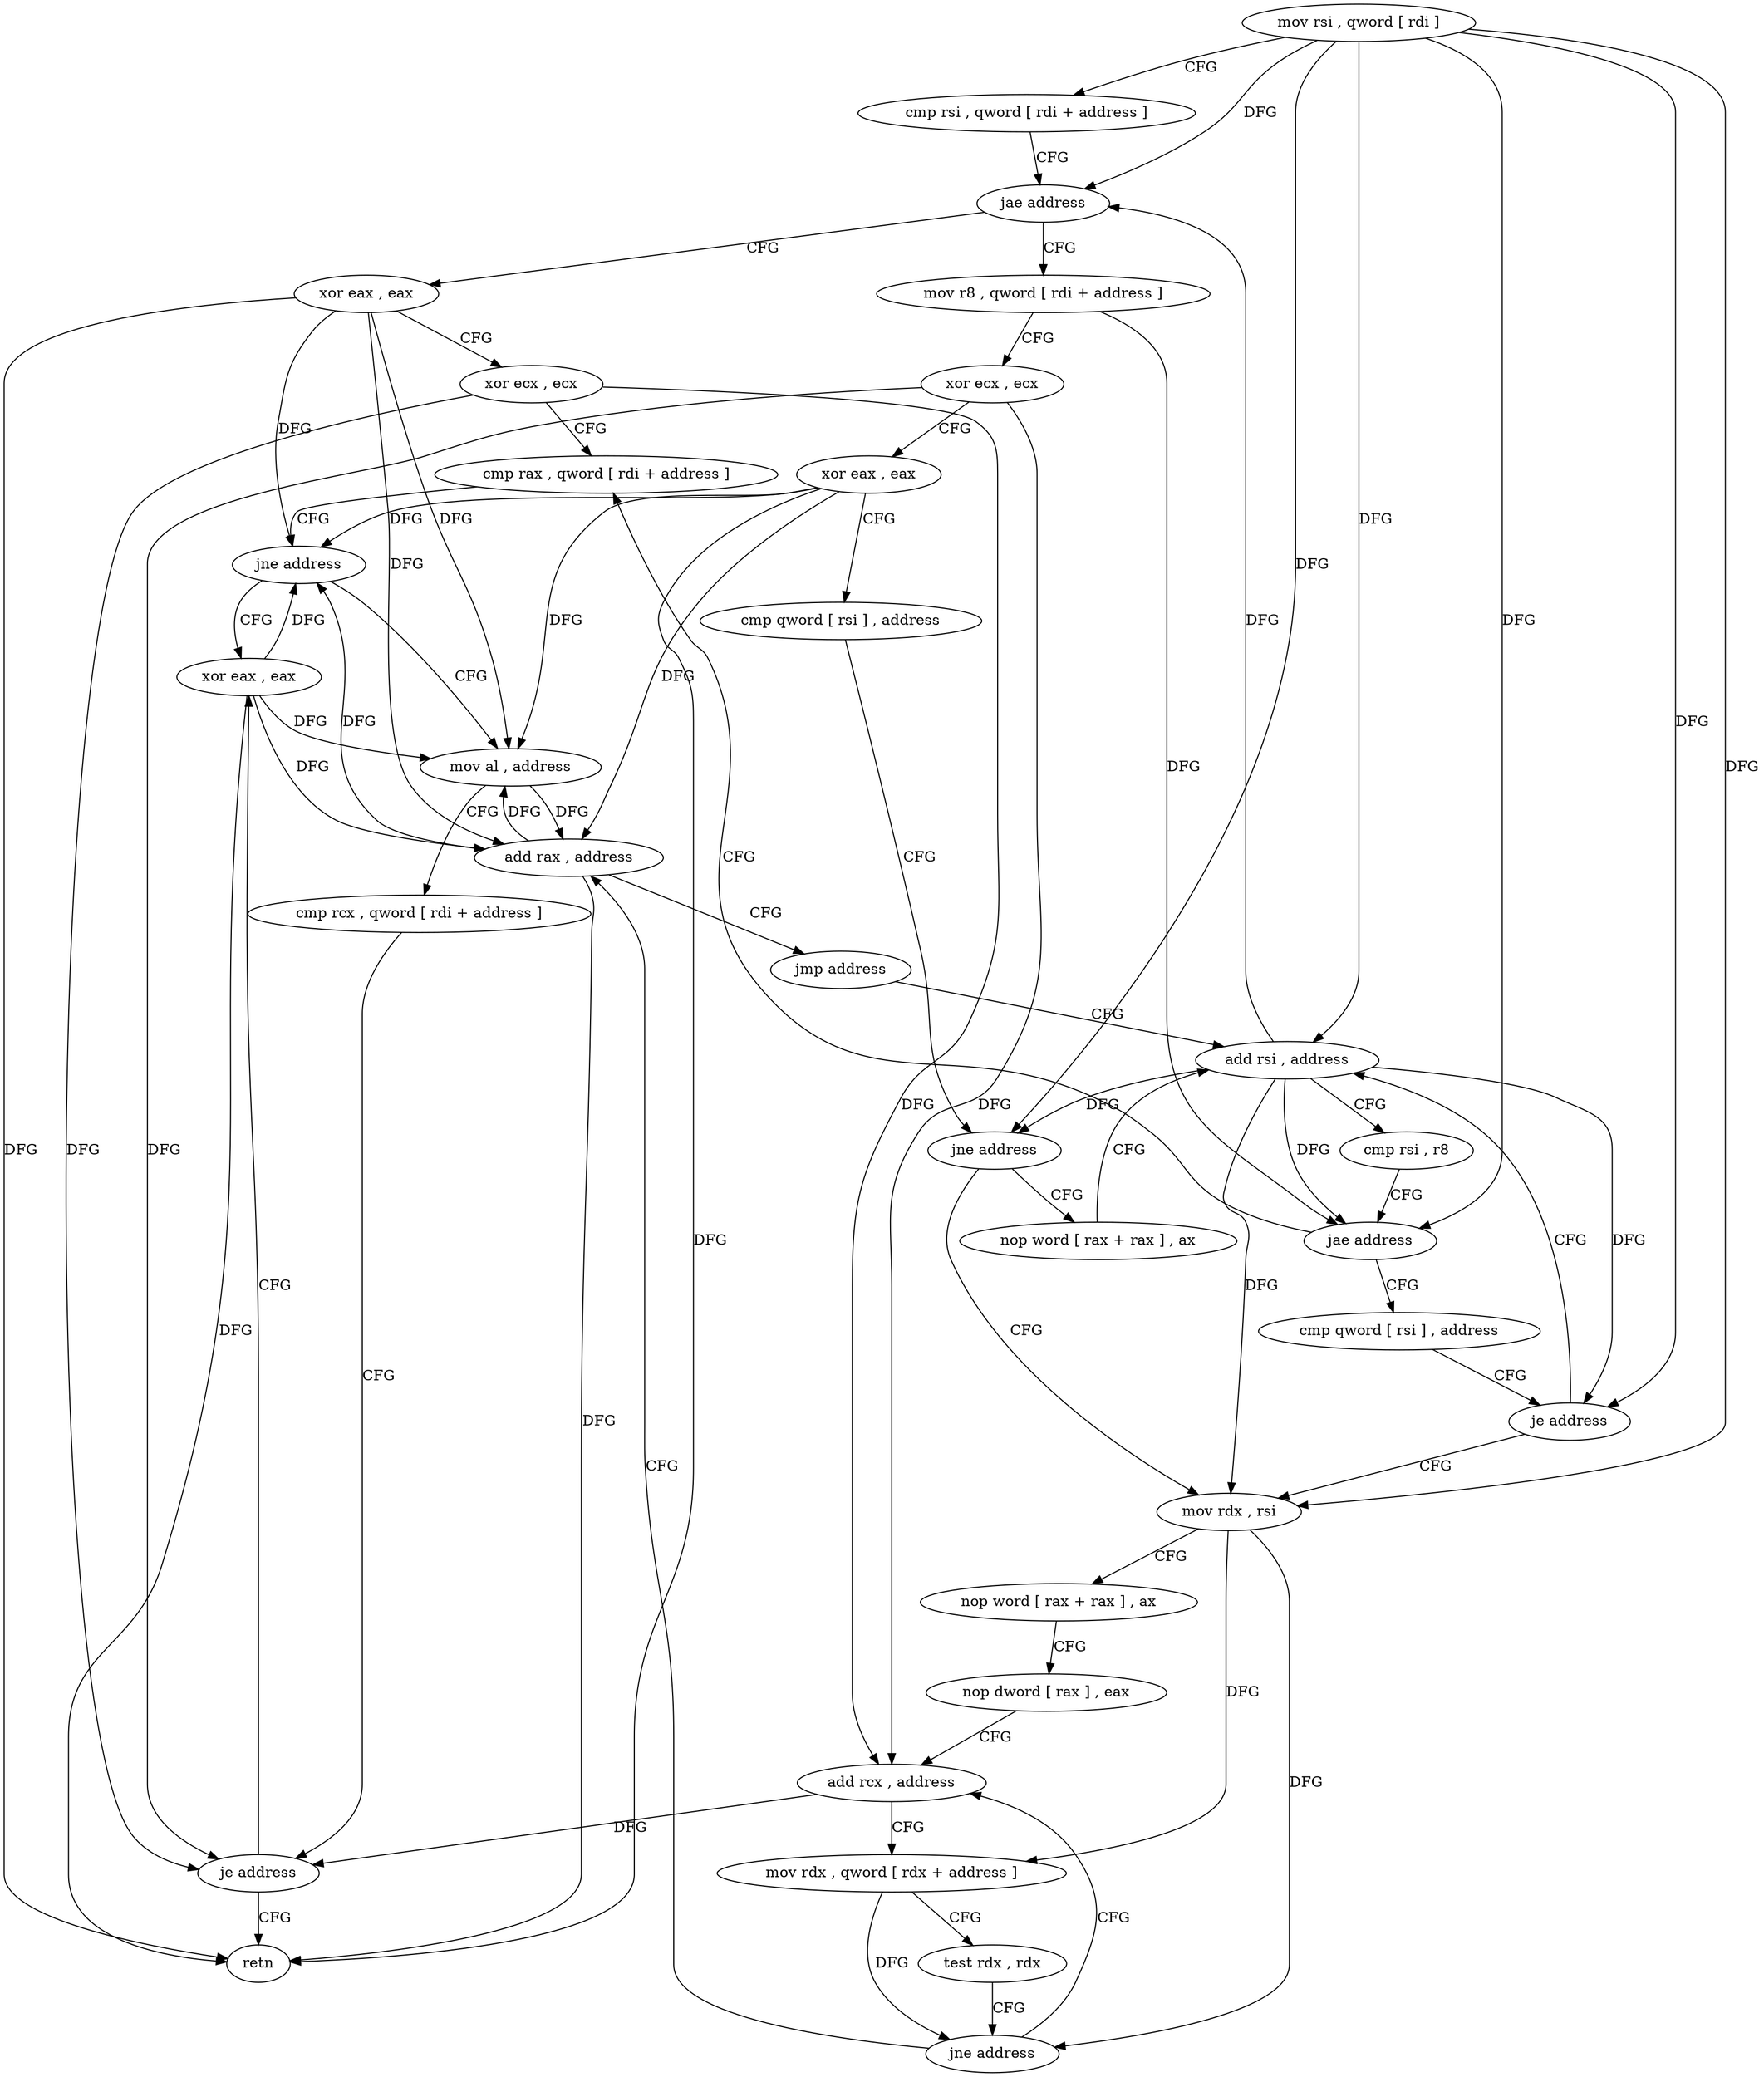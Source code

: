 digraph "func" {
"4219472" [label = "mov rsi , qword [ rdi ]" ]
"4219475" [label = "cmp rsi , qword [ rdi + address ]" ]
"4219479" [label = "jae address" ]
"4219555" [label = "xor eax , eax" ]
"4219481" [label = "mov r8 , qword [ rdi + address ]" ]
"4219557" [label = "xor ecx , ecx" ]
"4219559" [label = "cmp rax , qword [ rdi + address ]" ]
"4219485" [label = "xor ecx , ecx" ]
"4219487" [label = "xor eax , eax" ]
"4219489" [label = "cmp qword [ rsi ] , address" ]
"4219493" [label = "jne address" ]
"4219519" [label = "mov rdx , rsi" ]
"4219495" [label = "nop word [ rax + rax ] , ax" ]
"4219573" [label = "xor eax , eax" ]
"4219575" [label = "retn" ]
"4219565" [label = "mov al , address" ]
"4219567" [label = "cmp rcx , qword [ rdi + address ]" ]
"4219571" [label = "je address" ]
"4219522" [label = "nop word [ rax + rax ] , ax" ]
"4219532" [label = "nop dword [ rax ] , eax" ]
"4219536" [label = "add rcx , address" ]
"4219504" [label = "add rsi , address" ]
"4219540" [label = "mov rdx , qword [ rdx + address ]" ]
"4219544" [label = "test rdx , rdx" ]
"4219547" [label = "jne address" ]
"4219549" [label = "add rax , address" ]
"4219553" [label = "jmp address" ]
"4219563" [label = "jne address" ]
"4219513" [label = "cmp qword [ rsi ] , address" ]
"4219517" [label = "je address" ]
"4219508" [label = "cmp rsi , r8" ]
"4219511" [label = "jae address" ]
"4219472" -> "4219475" [ label = "CFG" ]
"4219472" -> "4219479" [ label = "DFG" ]
"4219472" -> "4219493" [ label = "DFG" ]
"4219472" -> "4219519" [ label = "DFG" ]
"4219472" -> "4219504" [ label = "DFG" ]
"4219472" -> "4219511" [ label = "DFG" ]
"4219472" -> "4219517" [ label = "DFG" ]
"4219475" -> "4219479" [ label = "CFG" ]
"4219479" -> "4219555" [ label = "CFG" ]
"4219479" -> "4219481" [ label = "CFG" ]
"4219555" -> "4219557" [ label = "CFG" ]
"4219555" -> "4219563" [ label = "DFG" ]
"4219555" -> "4219565" [ label = "DFG" ]
"4219555" -> "4219575" [ label = "DFG" ]
"4219555" -> "4219549" [ label = "DFG" ]
"4219481" -> "4219485" [ label = "CFG" ]
"4219481" -> "4219511" [ label = "DFG" ]
"4219557" -> "4219559" [ label = "CFG" ]
"4219557" -> "4219571" [ label = "DFG" ]
"4219557" -> "4219536" [ label = "DFG" ]
"4219559" -> "4219563" [ label = "CFG" ]
"4219485" -> "4219487" [ label = "CFG" ]
"4219485" -> "4219571" [ label = "DFG" ]
"4219485" -> "4219536" [ label = "DFG" ]
"4219487" -> "4219489" [ label = "CFG" ]
"4219487" -> "4219563" [ label = "DFG" ]
"4219487" -> "4219565" [ label = "DFG" ]
"4219487" -> "4219575" [ label = "DFG" ]
"4219487" -> "4219549" [ label = "DFG" ]
"4219489" -> "4219493" [ label = "CFG" ]
"4219493" -> "4219519" [ label = "CFG" ]
"4219493" -> "4219495" [ label = "CFG" ]
"4219519" -> "4219522" [ label = "CFG" ]
"4219519" -> "4219540" [ label = "DFG" ]
"4219519" -> "4219547" [ label = "DFG" ]
"4219495" -> "4219504" [ label = "CFG" ]
"4219573" -> "4219575" [ label = "DFG" ]
"4219573" -> "4219563" [ label = "DFG" ]
"4219573" -> "4219565" [ label = "DFG" ]
"4219573" -> "4219549" [ label = "DFG" ]
"4219565" -> "4219567" [ label = "CFG" ]
"4219565" -> "4219549" [ label = "DFG" ]
"4219567" -> "4219571" [ label = "CFG" ]
"4219571" -> "4219575" [ label = "CFG" ]
"4219571" -> "4219573" [ label = "CFG" ]
"4219522" -> "4219532" [ label = "CFG" ]
"4219532" -> "4219536" [ label = "CFG" ]
"4219536" -> "4219540" [ label = "CFG" ]
"4219536" -> "4219571" [ label = "DFG" ]
"4219504" -> "4219508" [ label = "CFG" ]
"4219504" -> "4219493" [ label = "DFG" ]
"4219504" -> "4219519" [ label = "DFG" ]
"4219504" -> "4219479" [ label = "DFG" ]
"4219504" -> "4219511" [ label = "DFG" ]
"4219504" -> "4219517" [ label = "DFG" ]
"4219540" -> "4219544" [ label = "CFG" ]
"4219540" -> "4219547" [ label = "DFG" ]
"4219544" -> "4219547" [ label = "CFG" ]
"4219547" -> "4219536" [ label = "CFG" ]
"4219547" -> "4219549" [ label = "CFG" ]
"4219549" -> "4219553" [ label = "CFG" ]
"4219549" -> "4219565" [ label = "DFG" ]
"4219549" -> "4219563" [ label = "DFG" ]
"4219549" -> "4219575" [ label = "DFG" ]
"4219553" -> "4219504" [ label = "CFG" ]
"4219563" -> "4219573" [ label = "CFG" ]
"4219563" -> "4219565" [ label = "CFG" ]
"4219513" -> "4219517" [ label = "CFG" ]
"4219517" -> "4219504" [ label = "CFG" ]
"4219517" -> "4219519" [ label = "CFG" ]
"4219508" -> "4219511" [ label = "CFG" ]
"4219511" -> "4219559" [ label = "CFG" ]
"4219511" -> "4219513" [ label = "CFG" ]
}
